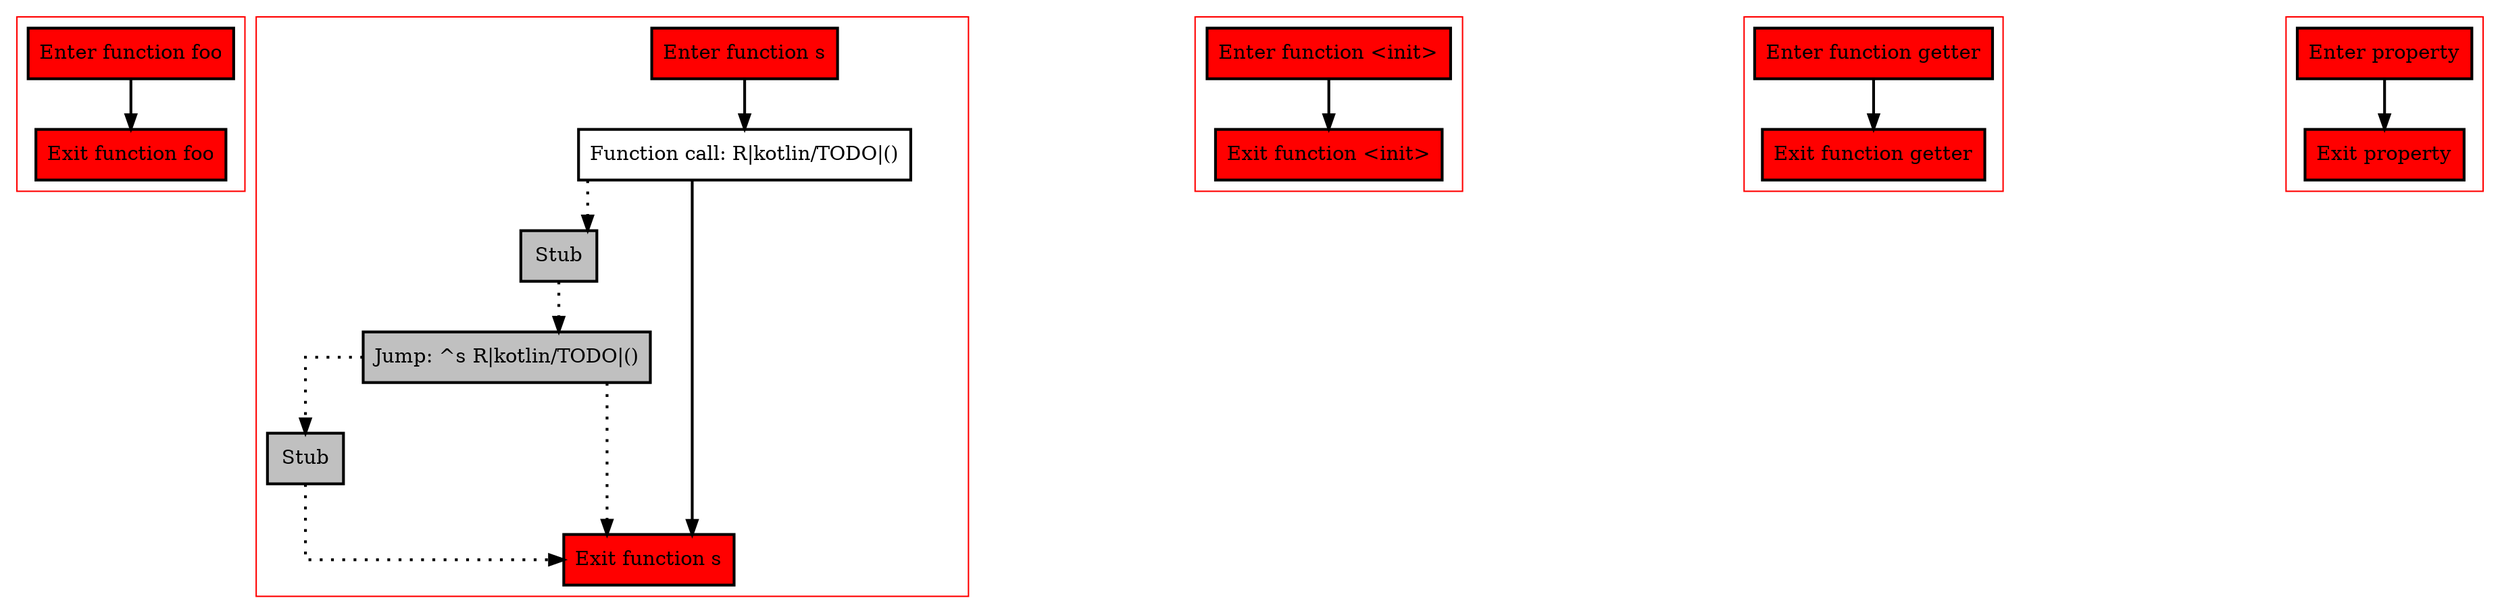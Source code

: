 digraph smartCastInInit_kt {
    graph [splines=ortho nodesep=3]
    node [shape=box penwidth=2]
    edge [penwidth=2]

    subgraph cluster_0 {
        color=red
        0 [label="Enter function foo" style="filled" fillcolor=red];
        1 [label="Exit function foo" style="filled" fillcolor=red];
    }

    0 -> {1};

    subgraph cluster_1 {
        color=red
        2 [label="Enter function s" style="filled" fillcolor=red];
        3 [label="Function call: R|kotlin/TODO|()"];
        4 [label="Stub" style="filled" fillcolor=gray];
        5 [label="Jump: ^s R|kotlin/TODO|()" style="filled" fillcolor=gray];
        6 [label="Stub" style="filled" fillcolor=gray];
        7 [label="Exit function s" style="filled" fillcolor=red];
    }

    2 -> {3};
    3 -> {7};
    3 -> {4} [style=dotted];
    4 -> {5} [style=dotted];
    5 -> {7 6} [style=dotted];
    6 -> {7} [style=dotted];

    subgraph cluster_2 {
        color=red
        8 [label="Enter function <init>" style="filled" fillcolor=red];
        9 [label="Exit function <init>" style="filled" fillcolor=red];
    }

    8 -> {9};

    subgraph cluster_3 {
        color=red
        10 [label="Enter function getter" style="filled" fillcolor=red];
        11 [label="Exit function getter" style="filled" fillcolor=red];
    }

    10 -> {11};

    subgraph cluster_4 {
        color=red
        12 [label="Enter property" style="filled" fillcolor=red];
        13 [label="Exit property" style="filled" fillcolor=red];
    }

    12 -> {13};

}
